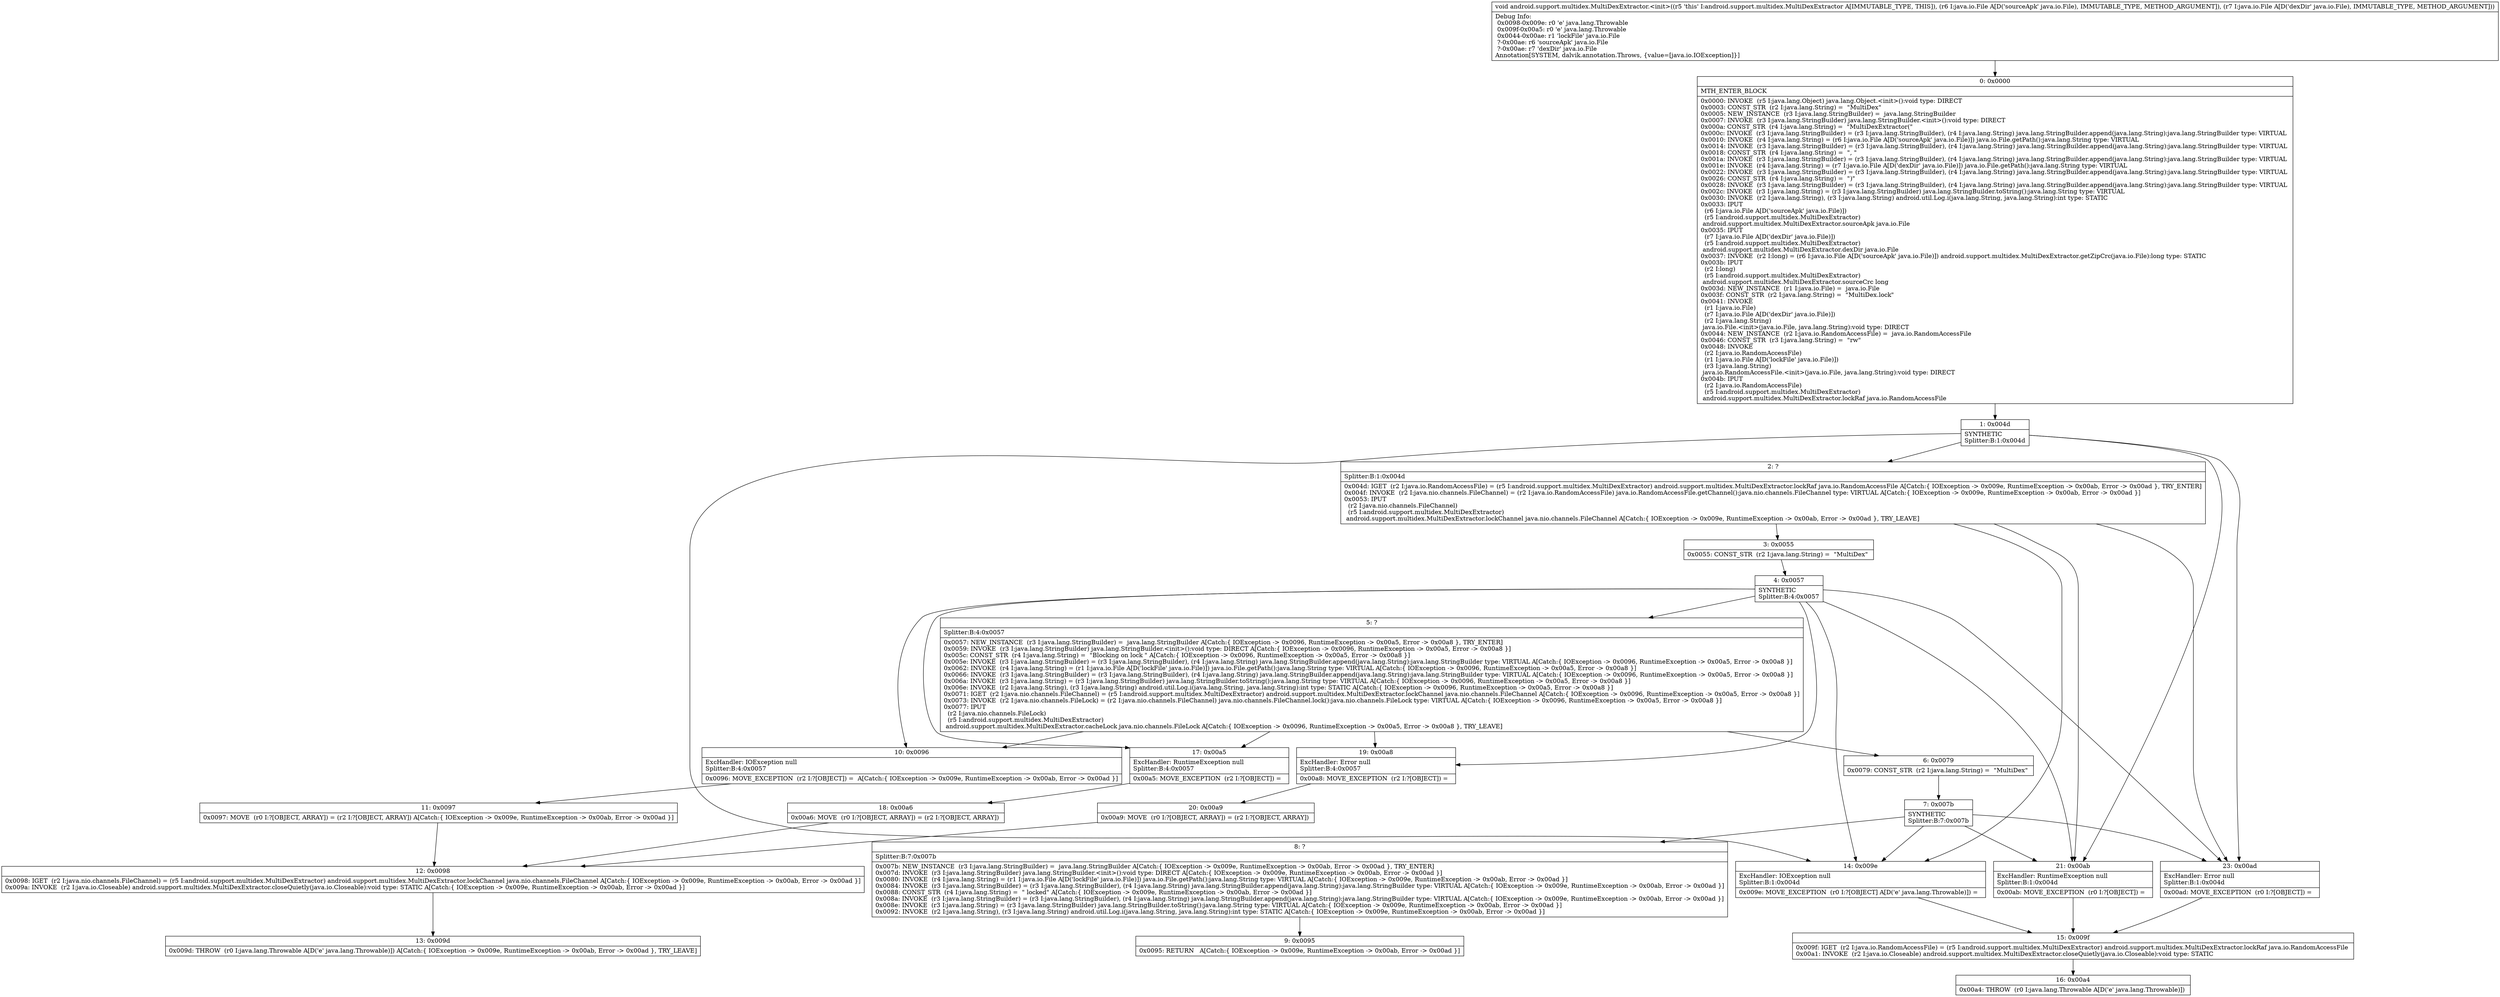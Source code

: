 digraph "CFG forandroid.support.multidex.MultiDexExtractor.\<init\>(Ljava\/io\/File;Ljava\/io\/File;)V" {
Node_0 [shape=record,label="{0\:\ 0x0000|MTH_ENTER_BLOCK\l|0x0000: INVOKE  (r5 I:java.lang.Object) java.lang.Object.\<init\>():void type: DIRECT \l0x0003: CONST_STR  (r2 I:java.lang.String) =  \"MultiDex\" \l0x0005: NEW_INSTANCE  (r3 I:java.lang.StringBuilder) =  java.lang.StringBuilder \l0x0007: INVOKE  (r3 I:java.lang.StringBuilder) java.lang.StringBuilder.\<init\>():void type: DIRECT \l0x000a: CONST_STR  (r4 I:java.lang.String) =  \"MultiDexExtractor(\" \l0x000c: INVOKE  (r3 I:java.lang.StringBuilder) = (r3 I:java.lang.StringBuilder), (r4 I:java.lang.String) java.lang.StringBuilder.append(java.lang.String):java.lang.StringBuilder type: VIRTUAL \l0x0010: INVOKE  (r4 I:java.lang.String) = (r6 I:java.io.File A[D('sourceApk' java.io.File)]) java.io.File.getPath():java.lang.String type: VIRTUAL \l0x0014: INVOKE  (r3 I:java.lang.StringBuilder) = (r3 I:java.lang.StringBuilder), (r4 I:java.lang.String) java.lang.StringBuilder.append(java.lang.String):java.lang.StringBuilder type: VIRTUAL \l0x0018: CONST_STR  (r4 I:java.lang.String) =  \", \" \l0x001a: INVOKE  (r3 I:java.lang.StringBuilder) = (r3 I:java.lang.StringBuilder), (r4 I:java.lang.String) java.lang.StringBuilder.append(java.lang.String):java.lang.StringBuilder type: VIRTUAL \l0x001e: INVOKE  (r4 I:java.lang.String) = (r7 I:java.io.File A[D('dexDir' java.io.File)]) java.io.File.getPath():java.lang.String type: VIRTUAL \l0x0022: INVOKE  (r3 I:java.lang.StringBuilder) = (r3 I:java.lang.StringBuilder), (r4 I:java.lang.String) java.lang.StringBuilder.append(java.lang.String):java.lang.StringBuilder type: VIRTUAL \l0x0026: CONST_STR  (r4 I:java.lang.String) =  \")\" \l0x0028: INVOKE  (r3 I:java.lang.StringBuilder) = (r3 I:java.lang.StringBuilder), (r4 I:java.lang.String) java.lang.StringBuilder.append(java.lang.String):java.lang.StringBuilder type: VIRTUAL \l0x002c: INVOKE  (r3 I:java.lang.String) = (r3 I:java.lang.StringBuilder) java.lang.StringBuilder.toString():java.lang.String type: VIRTUAL \l0x0030: INVOKE  (r2 I:java.lang.String), (r3 I:java.lang.String) android.util.Log.i(java.lang.String, java.lang.String):int type: STATIC \l0x0033: IPUT  \l  (r6 I:java.io.File A[D('sourceApk' java.io.File)])\l  (r5 I:android.support.multidex.MultiDexExtractor)\l android.support.multidex.MultiDexExtractor.sourceApk java.io.File \l0x0035: IPUT  \l  (r7 I:java.io.File A[D('dexDir' java.io.File)])\l  (r5 I:android.support.multidex.MultiDexExtractor)\l android.support.multidex.MultiDexExtractor.dexDir java.io.File \l0x0037: INVOKE  (r2 I:long) = (r6 I:java.io.File A[D('sourceApk' java.io.File)]) android.support.multidex.MultiDexExtractor.getZipCrc(java.io.File):long type: STATIC \l0x003b: IPUT  \l  (r2 I:long)\l  (r5 I:android.support.multidex.MultiDexExtractor)\l android.support.multidex.MultiDexExtractor.sourceCrc long \l0x003d: NEW_INSTANCE  (r1 I:java.io.File) =  java.io.File \l0x003f: CONST_STR  (r2 I:java.lang.String) =  \"MultiDex.lock\" \l0x0041: INVOKE  \l  (r1 I:java.io.File)\l  (r7 I:java.io.File A[D('dexDir' java.io.File)])\l  (r2 I:java.lang.String)\l java.io.File.\<init\>(java.io.File, java.lang.String):void type: DIRECT \l0x0044: NEW_INSTANCE  (r2 I:java.io.RandomAccessFile) =  java.io.RandomAccessFile \l0x0046: CONST_STR  (r3 I:java.lang.String) =  \"rw\" \l0x0048: INVOKE  \l  (r2 I:java.io.RandomAccessFile)\l  (r1 I:java.io.File A[D('lockFile' java.io.File)])\l  (r3 I:java.lang.String)\l java.io.RandomAccessFile.\<init\>(java.io.File, java.lang.String):void type: DIRECT \l0x004b: IPUT  \l  (r2 I:java.io.RandomAccessFile)\l  (r5 I:android.support.multidex.MultiDexExtractor)\l android.support.multidex.MultiDexExtractor.lockRaf java.io.RandomAccessFile \l}"];
Node_1 [shape=record,label="{1\:\ 0x004d|SYNTHETIC\lSplitter:B:1:0x004d\l}"];
Node_2 [shape=record,label="{2\:\ ?|Splitter:B:1:0x004d\l|0x004d: IGET  (r2 I:java.io.RandomAccessFile) = (r5 I:android.support.multidex.MultiDexExtractor) android.support.multidex.MultiDexExtractor.lockRaf java.io.RandomAccessFile A[Catch:\{ IOException \-\> 0x009e, RuntimeException \-\> 0x00ab, Error \-\> 0x00ad \}, TRY_ENTER]\l0x004f: INVOKE  (r2 I:java.nio.channels.FileChannel) = (r2 I:java.io.RandomAccessFile) java.io.RandomAccessFile.getChannel():java.nio.channels.FileChannel type: VIRTUAL A[Catch:\{ IOException \-\> 0x009e, RuntimeException \-\> 0x00ab, Error \-\> 0x00ad \}]\l0x0053: IPUT  \l  (r2 I:java.nio.channels.FileChannel)\l  (r5 I:android.support.multidex.MultiDexExtractor)\l android.support.multidex.MultiDexExtractor.lockChannel java.nio.channels.FileChannel A[Catch:\{ IOException \-\> 0x009e, RuntimeException \-\> 0x00ab, Error \-\> 0x00ad \}, TRY_LEAVE]\l}"];
Node_3 [shape=record,label="{3\:\ 0x0055|0x0055: CONST_STR  (r2 I:java.lang.String) =  \"MultiDex\" \l}"];
Node_4 [shape=record,label="{4\:\ 0x0057|SYNTHETIC\lSplitter:B:4:0x0057\l}"];
Node_5 [shape=record,label="{5\:\ ?|Splitter:B:4:0x0057\l|0x0057: NEW_INSTANCE  (r3 I:java.lang.StringBuilder) =  java.lang.StringBuilder A[Catch:\{ IOException \-\> 0x0096, RuntimeException \-\> 0x00a5, Error \-\> 0x00a8 \}, TRY_ENTER]\l0x0059: INVOKE  (r3 I:java.lang.StringBuilder) java.lang.StringBuilder.\<init\>():void type: DIRECT A[Catch:\{ IOException \-\> 0x0096, RuntimeException \-\> 0x00a5, Error \-\> 0x00a8 \}]\l0x005c: CONST_STR  (r4 I:java.lang.String) =  \"Blocking on lock \" A[Catch:\{ IOException \-\> 0x0096, RuntimeException \-\> 0x00a5, Error \-\> 0x00a8 \}]\l0x005e: INVOKE  (r3 I:java.lang.StringBuilder) = (r3 I:java.lang.StringBuilder), (r4 I:java.lang.String) java.lang.StringBuilder.append(java.lang.String):java.lang.StringBuilder type: VIRTUAL A[Catch:\{ IOException \-\> 0x0096, RuntimeException \-\> 0x00a5, Error \-\> 0x00a8 \}]\l0x0062: INVOKE  (r4 I:java.lang.String) = (r1 I:java.io.File A[D('lockFile' java.io.File)]) java.io.File.getPath():java.lang.String type: VIRTUAL A[Catch:\{ IOException \-\> 0x0096, RuntimeException \-\> 0x00a5, Error \-\> 0x00a8 \}]\l0x0066: INVOKE  (r3 I:java.lang.StringBuilder) = (r3 I:java.lang.StringBuilder), (r4 I:java.lang.String) java.lang.StringBuilder.append(java.lang.String):java.lang.StringBuilder type: VIRTUAL A[Catch:\{ IOException \-\> 0x0096, RuntimeException \-\> 0x00a5, Error \-\> 0x00a8 \}]\l0x006a: INVOKE  (r3 I:java.lang.String) = (r3 I:java.lang.StringBuilder) java.lang.StringBuilder.toString():java.lang.String type: VIRTUAL A[Catch:\{ IOException \-\> 0x0096, RuntimeException \-\> 0x00a5, Error \-\> 0x00a8 \}]\l0x006e: INVOKE  (r2 I:java.lang.String), (r3 I:java.lang.String) android.util.Log.i(java.lang.String, java.lang.String):int type: STATIC A[Catch:\{ IOException \-\> 0x0096, RuntimeException \-\> 0x00a5, Error \-\> 0x00a8 \}]\l0x0071: IGET  (r2 I:java.nio.channels.FileChannel) = (r5 I:android.support.multidex.MultiDexExtractor) android.support.multidex.MultiDexExtractor.lockChannel java.nio.channels.FileChannel A[Catch:\{ IOException \-\> 0x0096, RuntimeException \-\> 0x00a5, Error \-\> 0x00a8 \}]\l0x0073: INVOKE  (r2 I:java.nio.channels.FileLock) = (r2 I:java.nio.channels.FileChannel) java.nio.channels.FileChannel.lock():java.nio.channels.FileLock type: VIRTUAL A[Catch:\{ IOException \-\> 0x0096, RuntimeException \-\> 0x00a5, Error \-\> 0x00a8 \}]\l0x0077: IPUT  \l  (r2 I:java.nio.channels.FileLock)\l  (r5 I:android.support.multidex.MultiDexExtractor)\l android.support.multidex.MultiDexExtractor.cacheLock java.nio.channels.FileLock A[Catch:\{ IOException \-\> 0x0096, RuntimeException \-\> 0x00a5, Error \-\> 0x00a8 \}, TRY_LEAVE]\l}"];
Node_6 [shape=record,label="{6\:\ 0x0079|0x0079: CONST_STR  (r2 I:java.lang.String) =  \"MultiDex\" \l}"];
Node_7 [shape=record,label="{7\:\ 0x007b|SYNTHETIC\lSplitter:B:7:0x007b\l}"];
Node_8 [shape=record,label="{8\:\ ?|Splitter:B:7:0x007b\l|0x007b: NEW_INSTANCE  (r3 I:java.lang.StringBuilder) =  java.lang.StringBuilder A[Catch:\{ IOException \-\> 0x009e, RuntimeException \-\> 0x00ab, Error \-\> 0x00ad \}, TRY_ENTER]\l0x007d: INVOKE  (r3 I:java.lang.StringBuilder) java.lang.StringBuilder.\<init\>():void type: DIRECT A[Catch:\{ IOException \-\> 0x009e, RuntimeException \-\> 0x00ab, Error \-\> 0x00ad \}]\l0x0080: INVOKE  (r4 I:java.lang.String) = (r1 I:java.io.File A[D('lockFile' java.io.File)]) java.io.File.getPath():java.lang.String type: VIRTUAL A[Catch:\{ IOException \-\> 0x009e, RuntimeException \-\> 0x00ab, Error \-\> 0x00ad \}]\l0x0084: INVOKE  (r3 I:java.lang.StringBuilder) = (r3 I:java.lang.StringBuilder), (r4 I:java.lang.String) java.lang.StringBuilder.append(java.lang.String):java.lang.StringBuilder type: VIRTUAL A[Catch:\{ IOException \-\> 0x009e, RuntimeException \-\> 0x00ab, Error \-\> 0x00ad \}]\l0x0088: CONST_STR  (r4 I:java.lang.String) =  \" locked\" A[Catch:\{ IOException \-\> 0x009e, RuntimeException \-\> 0x00ab, Error \-\> 0x00ad \}]\l0x008a: INVOKE  (r3 I:java.lang.StringBuilder) = (r3 I:java.lang.StringBuilder), (r4 I:java.lang.String) java.lang.StringBuilder.append(java.lang.String):java.lang.StringBuilder type: VIRTUAL A[Catch:\{ IOException \-\> 0x009e, RuntimeException \-\> 0x00ab, Error \-\> 0x00ad \}]\l0x008e: INVOKE  (r3 I:java.lang.String) = (r3 I:java.lang.StringBuilder) java.lang.StringBuilder.toString():java.lang.String type: VIRTUAL A[Catch:\{ IOException \-\> 0x009e, RuntimeException \-\> 0x00ab, Error \-\> 0x00ad \}]\l0x0092: INVOKE  (r2 I:java.lang.String), (r3 I:java.lang.String) android.util.Log.i(java.lang.String, java.lang.String):int type: STATIC A[Catch:\{ IOException \-\> 0x009e, RuntimeException \-\> 0x00ab, Error \-\> 0x00ad \}]\l}"];
Node_9 [shape=record,label="{9\:\ 0x0095|0x0095: RETURN   A[Catch:\{ IOException \-\> 0x009e, RuntimeException \-\> 0x00ab, Error \-\> 0x00ad \}]\l}"];
Node_10 [shape=record,label="{10\:\ 0x0096|ExcHandler: IOException null\lSplitter:B:4:0x0057\l|0x0096: MOVE_EXCEPTION  (r2 I:?[OBJECT]) =  A[Catch:\{ IOException \-\> 0x009e, RuntimeException \-\> 0x00ab, Error \-\> 0x00ad \}]\l}"];
Node_11 [shape=record,label="{11\:\ 0x0097|0x0097: MOVE  (r0 I:?[OBJECT, ARRAY]) = (r2 I:?[OBJECT, ARRAY]) A[Catch:\{ IOException \-\> 0x009e, RuntimeException \-\> 0x00ab, Error \-\> 0x00ad \}]\l}"];
Node_12 [shape=record,label="{12\:\ 0x0098|0x0098: IGET  (r2 I:java.nio.channels.FileChannel) = (r5 I:android.support.multidex.MultiDexExtractor) android.support.multidex.MultiDexExtractor.lockChannel java.nio.channels.FileChannel A[Catch:\{ IOException \-\> 0x009e, RuntimeException \-\> 0x00ab, Error \-\> 0x00ad \}]\l0x009a: INVOKE  (r2 I:java.io.Closeable) android.support.multidex.MultiDexExtractor.closeQuietly(java.io.Closeable):void type: STATIC A[Catch:\{ IOException \-\> 0x009e, RuntimeException \-\> 0x00ab, Error \-\> 0x00ad \}]\l}"];
Node_13 [shape=record,label="{13\:\ 0x009d|0x009d: THROW  (r0 I:java.lang.Throwable A[D('e' java.lang.Throwable)]) A[Catch:\{ IOException \-\> 0x009e, RuntimeException \-\> 0x00ab, Error \-\> 0x00ad \}, TRY_LEAVE]\l}"];
Node_14 [shape=record,label="{14\:\ 0x009e|ExcHandler: IOException null\lSplitter:B:1:0x004d\l|0x009e: MOVE_EXCEPTION  (r0 I:?[OBJECT] A[D('e' java.lang.Throwable)]) =  \l}"];
Node_15 [shape=record,label="{15\:\ 0x009f|0x009f: IGET  (r2 I:java.io.RandomAccessFile) = (r5 I:android.support.multidex.MultiDexExtractor) android.support.multidex.MultiDexExtractor.lockRaf java.io.RandomAccessFile \l0x00a1: INVOKE  (r2 I:java.io.Closeable) android.support.multidex.MultiDexExtractor.closeQuietly(java.io.Closeable):void type: STATIC \l}"];
Node_16 [shape=record,label="{16\:\ 0x00a4|0x00a4: THROW  (r0 I:java.lang.Throwable A[D('e' java.lang.Throwable)]) \l}"];
Node_17 [shape=record,label="{17\:\ 0x00a5|ExcHandler: RuntimeException null\lSplitter:B:4:0x0057\l|0x00a5: MOVE_EXCEPTION  (r2 I:?[OBJECT]) =  \l}"];
Node_18 [shape=record,label="{18\:\ 0x00a6|0x00a6: MOVE  (r0 I:?[OBJECT, ARRAY]) = (r2 I:?[OBJECT, ARRAY]) \l}"];
Node_19 [shape=record,label="{19\:\ 0x00a8|ExcHandler: Error null\lSplitter:B:4:0x0057\l|0x00a8: MOVE_EXCEPTION  (r2 I:?[OBJECT]) =  \l}"];
Node_20 [shape=record,label="{20\:\ 0x00a9|0x00a9: MOVE  (r0 I:?[OBJECT, ARRAY]) = (r2 I:?[OBJECT, ARRAY]) \l}"];
Node_21 [shape=record,label="{21\:\ 0x00ab|ExcHandler: RuntimeException null\lSplitter:B:1:0x004d\l|0x00ab: MOVE_EXCEPTION  (r0 I:?[OBJECT]) =  \l}"];
Node_23 [shape=record,label="{23\:\ 0x00ad|ExcHandler: Error null\lSplitter:B:1:0x004d\l|0x00ad: MOVE_EXCEPTION  (r0 I:?[OBJECT]) =  \l}"];
MethodNode[shape=record,label="{void android.support.multidex.MultiDexExtractor.\<init\>((r5 'this' I:android.support.multidex.MultiDexExtractor A[IMMUTABLE_TYPE, THIS]), (r6 I:java.io.File A[D('sourceApk' java.io.File), IMMUTABLE_TYPE, METHOD_ARGUMENT]), (r7 I:java.io.File A[D('dexDir' java.io.File), IMMUTABLE_TYPE, METHOD_ARGUMENT]))  | Debug Info:\l  0x0098\-0x009e: r0 'e' java.lang.Throwable\l  0x009f\-0x00a5: r0 'e' java.lang.Throwable\l  0x0044\-0x00ae: r1 'lockFile' java.io.File\l  ?\-0x00ae: r6 'sourceApk' java.io.File\l  ?\-0x00ae: r7 'dexDir' java.io.File\lAnnotation[SYSTEM, dalvik.annotation.Throws, \{value=[java.io.IOException]\}]\l}"];
MethodNode -> Node_0;
Node_0 -> Node_1;
Node_1 -> Node_2;
Node_1 -> Node_14;
Node_1 -> Node_21;
Node_1 -> Node_23;
Node_2 -> Node_3;
Node_2 -> Node_14;
Node_2 -> Node_21;
Node_2 -> Node_23;
Node_3 -> Node_4;
Node_4 -> Node_5;
Node_4 -> Node_10;
Node_4 -> Node_17;
Node_4 -> Node_19;
Node_4 -> Node_14;
Node_4 -> Node_21;
Node_4 -> Node_23;
Node_5 -> Node_6;
Node_5 -> Node_10;
Node_5 -> Node_17;
Node_5 -> Node_19;
Node_6 -> Node_7;
Node_7 -> Node_8;
Node_7 -> Node_14;
Node_7 -> Node_21;
Node_7 -> Node_23;
Node_8 -> Node_9;
Node_10 -> Node_11;
Node_11 -> Node_12;
Node_12 -> Node_13;
Node_14 -> Node_15;
Node_15 -> Node_16;
Node_17 -> Node_18;
Node_18 -> Node_12;
Node_19 -> Node_20;
Node_20 -> Node_12;
Node_21 -> Node_15;
Node_23 -> Node_15;
}

